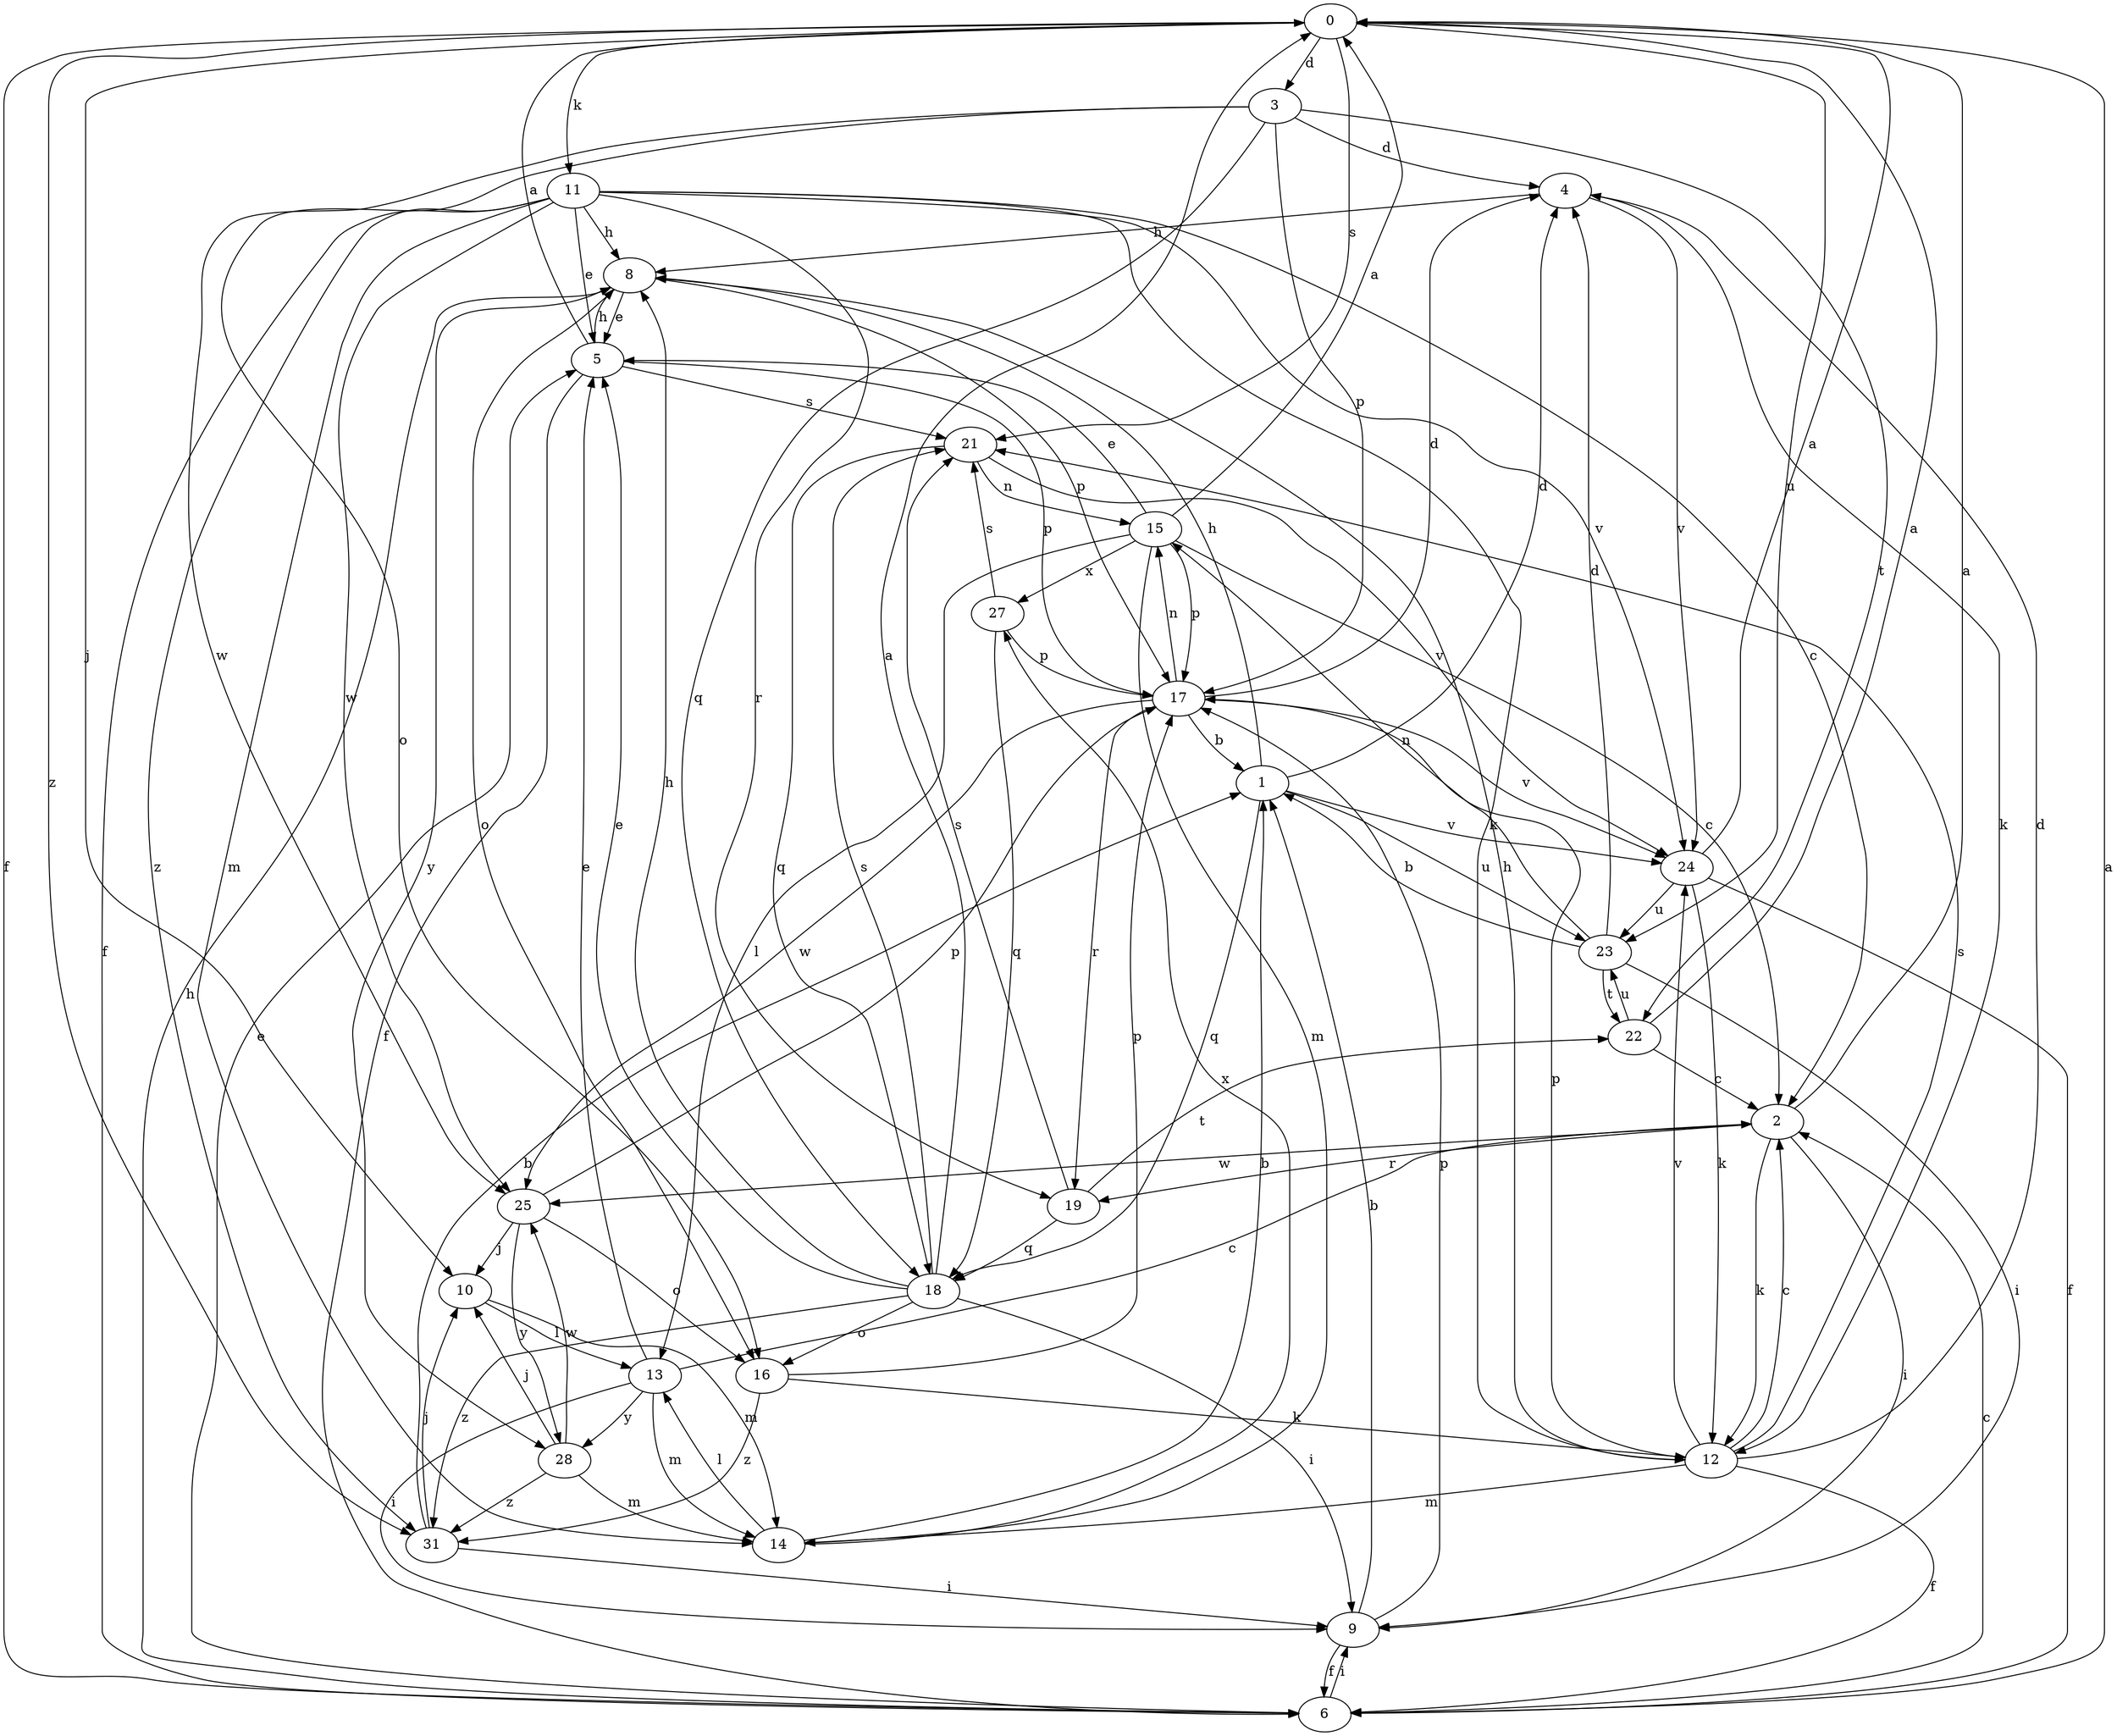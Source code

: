 strict digraph  {
0;
1;
2;
3;
4;
5;
6;
8;
9;
10;
11;
12;
13;
14;
15;
16;
17;
18;
19;
21;
22;
23;
24;
25;
27;
28;
31;
0 -> 3  [label=d];
0 -> 6  [label=f];
0 -> 10  [label=j];
0 -> 11  [label=k];
0 -> 21  [label=s];
0 -> 23  [label=u];
0 -> 31  [label=z];
1 -> 4  [label=d];
1 -> 8  [label=h];
1 -> 18  [label=q];
1 -> 23  [label=u];
1 -> 24  [label=v];
2 -> 0  [label=a];
2 -> 9  [label=i];
2 -> 12  [label=k];
2 -> 19  [label=r];
2 -> 25  [label=w];
3 -> 4  [label=d];
3 -> 16  [label=o];
3 -> 17  [label=p];
3 -> 18  [label=q];
3 -> 22  [label=t];
3 -> 25  [label=w];
4 -> 8  [label=h];
4 -> 12  [label=k];
4 -> 24  [label=v];
5 -> 0  [label=a];
5 -> 6  [label=f];
5 -> 8  [label=h];
5 -> 17  [label=p];
5 -> 21  [label=s];
6 -> 0  [label=a];
6 -> 2  [label=c];
6 -> 5  [label=e];
6 -> 8  [label=h];
6 -> 9  [label=i];
8 -> 5  [label=e];
8 -> 16  [label=o];
8 -> 17  [label=p];
8 -> 28  [label=y];
9 -> 1  [label=b];
9 -> 6  [label=f];
9 -> 17  [label=p];
10 -> 13  [label=l];
10 -> 14  [label=m];
11 -> 2  [label=c];
11 -> 5  [label=e];
11 -> 6  [label=f];
11 -> 8  [label=h];
11 -> 12  [label=k];
11 -> 14  [label=m];
11 -> 19  [label=r];
11 -> 24  [label=v];
11 -> 25  [label=w];
11 -> 31  [label=z];
12 -> 2  [label=c];
12 -> 4  [label=d];
12 -> 6  [label=f];
12 -> 8  [label=h];
12 -> 14  [label=m];
12 -> 17  [label=p];
12 -> 21  [label=s];
12 -> 24  [label=v];
13 -> 2  [label=c];
13 -> 5  [label=e];
13 -> 9  [label=i];
13 -> 14  [label=m];
13 -> 28  [label=y];
14 -> 1  [label=b];
14 -> 13  [label=l];
14 -> 27  [label=x];
15 -> 0  [label=a];
15 -> 2  [label=c];
15 -> 5  [label=e];
15 -> 13  [label=l];
15 -> 14  [label=m];
15 -> 17  [label=p];
15 -> 27  [label=x];
16 -> 12  [label=k];
16 -> 17  [label=p];
16 -> 31  [label=z];
17 -> 1  [label=b];
17 -> 4  [label=d];
17 -> 15  [label=n];
17 -> 19  [label=r];
17 -> 24  [label=v];
17 -> 25  [label=w];
18 -> 0  [label=a];
18 -> 5  [label=e];
18 -> 8  [label=h];
18 -> 9  [label=i];
18 -> 16  [label=o];
18 -> 21  [label=s];
18 -> 31  [label=z];
19 -> 18  [label=q];
19 -> 21  [label=s];
19 -> 22  [label=t];
21 -> 15  [label=n];
21 -> 18  [label=q];
21 -> 24  [label=v];
22 -> 0  [label=a];
22 -> 2  [label=c];
22 -> 23  [label=u];
23 -> 1  [label=b];
23 -> 4  [label=d];
23 -> 9  [label=i];
23 -> 15  [label=n];
23 -> 22  [label=t];
24 -> 0  [label=a];
24 -> 6  [label=f];
24 -> 12  [label=k];
24 -> 23  [label=u];
25 -> 10  [label=j];
25 -> 16  [label=o];
25 -> 17  [label=p];
25 -> 28  [label=y];
27 -> 17  [label=p];
27 -> 18  [label=q];
27 -> 21  [label=s];
28 -> 10  [label=j];
28 -> 14  [label=m];
28 -> 25  [label=w];
28 -> 31  [label=z];
31 -> 1  [label=b];
31 -> 9  [label=i];
31 -> 10  [label=j];
}
